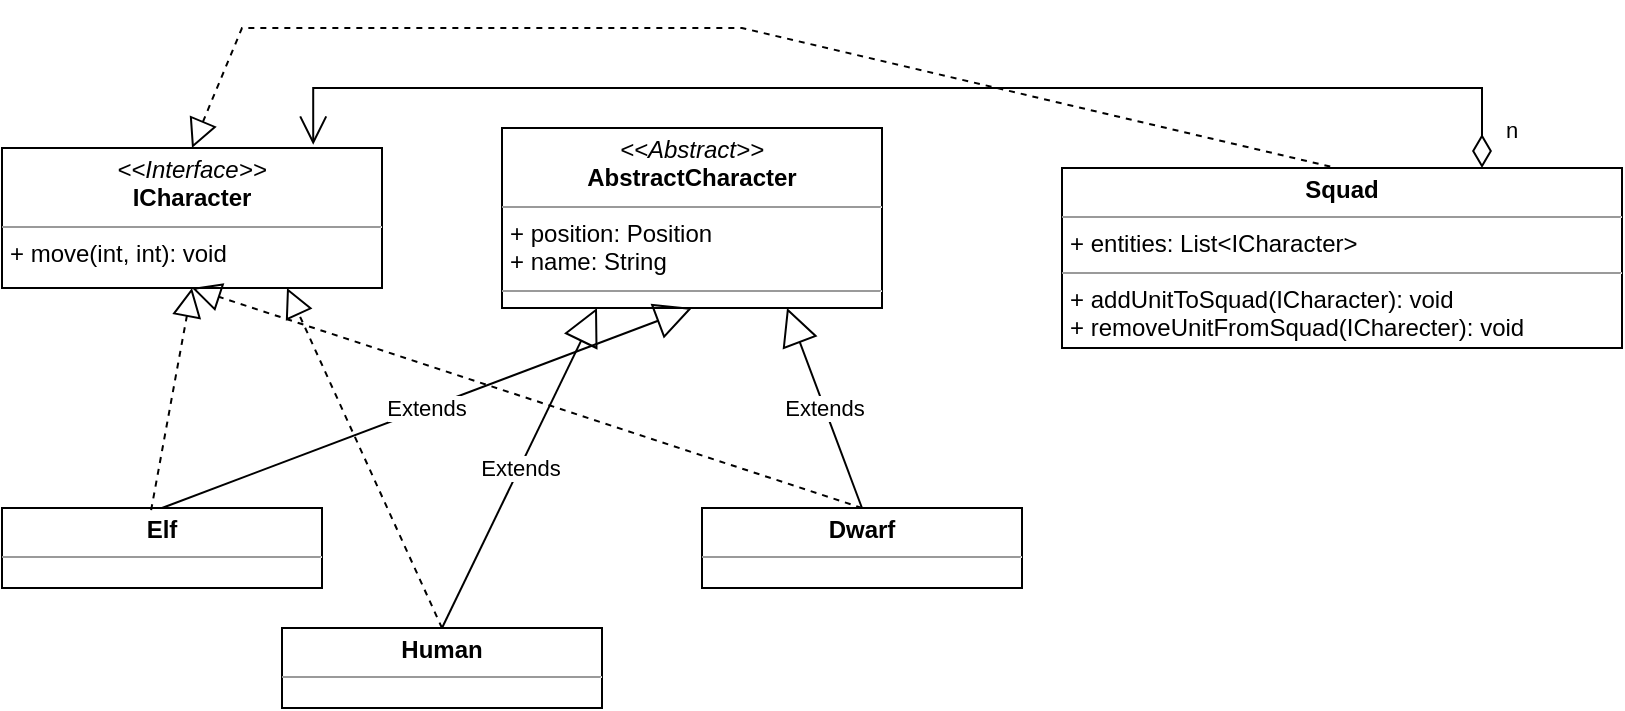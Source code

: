 <mxfile version="17.4.6" type="device"><diagram id="LXK5FKe-rsEvNSLYii0e" name="Page-1"><mxGraphModel dx="1340" dy="1693" grid="1" gridSize="10" guides="1" tooltips="1" connect="1" arrows="1" fold="1" page="1" pageScale="1" pageWidth="850" pageHeight="1100" math="0" shadow="0"><root><mxCell id="0"/><mxCell id="1" parent="0"/><mxCell id="zeoWAQHvsN5HbqbsATs8-1" value="&lt;p style=&quot;margin: 0px ; margin-top: 4px ; text-align: center&quot;&gt;&lt;i&gt;&amp;lt;&amp;lt;Interface&amp;gt;&amp;gt;&lt;/i&gt;&lt;br&gt;&lt;b&gt;ICharacter&lt;/b&gt;&lt;/p&gt;&lt;hr size=&quot;1&quot;&gt;&lt;p style=&quot;margin: 0px ; margin-left: 4px&quot;&gt;+ move(int, int): void&lt;/p&gt;" style="verticalAlign=top;align=left;overflow=fill;fontSize=12;fontFamily=Helvetica;html=1;" vertex="1" parent="1"><mxGeometry x="130" y="30" width="190" height="70" as="geometry"/></mxCell><mxCell id="zeoWAQHvsN5HbqbsATs8-4" value="&lt;p style=&quot;margin: 0px ; margin-top: 4px ; text-align: center&quot;&gt;&lt;i&gt;&amp;lt;&amp;lt;Abstract&amp;gt;&amp;gt;&lt;/i&gt;&lt;br&gt;&lt;b&gt;AbstractCharacter&lt;/b&gt;&lt;/p&gt;&lt;hr size=&quot;1&quot;&gt;&lt;p style=&quot;margin: 0px ; margin-left: 4px&quot;&gt;+ position: Position&lt;/p&gt;&lt;p style=&quot;margin: 0px ; margin-left: 4px&quot;&gt;+ name: String&lt;/p&gt;&lt;hr size=&quot;1&quot;&gt;&lt;p style=&quot;margin: 0px ; margin-left: 4px&quot;&gt;&lt;br&gt;&lt;/p&gt;" style="verticalAlign=top;align=left;overflow=fill;fontSize=12;fontFamily=Helvetica;html=1;" vertex="1" parent="1"><mxGeometry x="380" y="20" width="190" height="90" as="geometry"/></mxCell><mxCell id="zeoWAQHvsN5HbqbsATs8-5" value="&lt;p style=&quot;margin: 0px ; margin-top: 4px ; text-align: center&quot;&gt;&lt;b&gt;Dwarf&lt;/b&gt;&lt;/p&gt;&lt;hr size=&quot;1&quot;&gt;&lt;p style=&quot;margin: 0px ; margin-left: 4px&quot;&gt;&lt;br&gt;&lt;/p&gt;" style="verticalAlign=top;align=left;overflow=fill;fontSize=12;fontFamily=Helvetica;html=1;" vertex="1" parent="1"><mxGeometry x="480" y="210" width="160" height="40" as="geometry"/></mxCell><mxCell id="zeoWAQHvsN5HbqbsATs8-6" value="Extends" style="endArrow=block;endSize=16;endFill=0;html=1;rounded=0;entryX=0.75;entryY=1;entryDx=0;entryDy=0;exitX=0.5;exitY=0;exitDx=0;exitDy=0;" edge="1" parent="1" source="zeoWAQHvsN5HbqbsATs8-5" target="zeoWAQHvsN5HbqbsATs8-4"><mxGeometry width="160" relative="1" as="geometry"><mxPoint x="310" y="160" as="sourcePoint"/><mxPoint x="470" y="160" as="targetPoint"/></mxGeometry></mxCell><mxCell id="zeoWAQHvsN5HbqbsATs8-7" value="" style="endArrow=block;dashed=1;endFill=0;endSize=12;html=1;rounded=0;entryX=0.5;entryY=1;entryDx=0;entryDy=0;exitX=0.5;exitY=0;exitDx=0;exitDy=0;" edge="1" parent="1" source="zeoWAQHvsN5HbqbsATs8-5" target="zeoWAQHvsN5HbqbsATs8-1"><mxGeometry width="160" relative="1" as="geometry"><mxPoint x="310" y="160" as="sourcePoint"/><mxPoint x="470" y="160" as="targetPoint"/></mxGeometry></mxCell><mxCell id="zeoWAQHvsN5HbqbsATs8-8" value="&lt;p style=&quot;margin: 0px ; margin-top: 4px ; text-align: center&quot;&gt;&lt;b&gt;Elf&lt;/b&gt;&lt;/p&gt;&lt;hr size=&quot;1&quot;&gt;&lt;p style=&quot;margin: 0px ; margin-left: 4px&quot;&gt;&lt;br&gt;&lt;/p&gt;" style="verticalAlign=top;align=left;overflow=fill;fontSize=12;fontFamily=Helvetica;html=1;" vertex="1" parent="1"><mxGeometry x="130" y="210" width="160" height="40" as="geometry"/></mxCell><mxCell id="zeoWAQHvsN5HbqbsATs8-9" value="Extends" style="endArrow=block;endSize=16;endFill=0;html=1;rounded=0;entryX=0.5;entryY=1;entryDx=0;entryDy=0;exitX=0.5;exitY=0;exitDx=0;exitDy=0;" edge="1" parent="1" source="zeoWAQHvsN5HbqbsATs8-8" target="zeoWAQHvsN5HbqbsATs8-4"><mxGeometry width="160" relative="1" as="geometry"><mxPoint x="570" y="220" as="sourcePoint"/><mxPoint x="485" y="120" as="targetPoint"/></mxGeometry></mxCell><mxCell id="zeoWAQHvsN5HbqbsATs8-10" value="" style="endArrow=block;dashed=1;endFill=0;endSize=12;html=1;rounded=0;entryX=0.5;entryY=1;entryDx=0;entryDy=0;exitX=0.466;exitY=0.027;exitDx=0;exitDy=0;exitPerimeter=0;" edge="1" parent="1" source="zeoWAQHvsN5HbqbsATs8-8" target="zeoWAQHvsN5HbqbsATs8-1"><mxGeometry width="160" relative="1" as="geometry"><mxPoint x="360" y="210" as="sourcePoint"/><mxPoint x="235" y="110" as="targetPoint"/></mxGeometry></mxCell><mxCell id="zeoWAQHvsN5HbqbsATs8-11" value="&lt;p style=&quot;margin: 0px ; margin-top: 4px ; text-align: center&quot;&gt;&lt;b&gt;Human&lt;/b&gt;&lt;/p&gt;&lt;hr size=&quot;1&quot;&gt;&lt;p style=&quot;margin: 0px ; margin-left: 4px&quot;&gt;&lt;br&gt;&lt;/p&gt;" style="verticalAlign=top;align=left;overflow=fill;fontSize=12;fontFamily=Helvetica;html=1;" vertex="1" parent="1"><mxGeometry x="270" y="270" width="160" height="40" as="geometry"/></mxCell><mxCell id="zeoWAQHvsN5HbqbsATs8-12" value="Extends" style="endArrow=block;endSize=16;endFill=0;html=1;rounded=0;entryX=0.25;entryY=1;entryDx=0;entryDy=0;exitX=0.5;exitY=0;exitDx=0;exitDy=0;" edge="1" parent="1" source="zeoWAQHvsN5HbqbsATs8-11" target="zeoWAQHvsN5HbqbsATs8-4"><mxGeometry width="160" relative="1" as="geometry"><mxPoint x="220.0" y="220" as="sourcePoint"/><mxPoint x="485" y="120" as="targetPoint"/></mxGeometry></mxCell><mxCell id="zeoWAQHvsN5HbqbsATs8-13" value="" style="endArrow=block;dashed=1;endFill=0;endSize=12;html=1;rounded=0;entryX=0.75;entryY=1;entryDx=0;entryDy=0;exitX=0.5;exitY=0;exitDx=0;exitDy=0;" edge="1" parent="1" source="zeoWAQHvsN5HbqbsATs8-11" target="zeoWAQHvsN5HbqbsATs8-1"><mxGeometry width="160" relative="1" as="geometry"><mxPoint x="214.56" y="221.08" as="sourcePoint"/><mxPoint x="235" y="110" as="targetPoint"/></mxGeometry></mxCell><mxCell id="zeoWAQHvsN5HbqbsATs8-14" value="&lt;p style=&quot;margin: 0px ; margin-top: 4px ; text-align: center&quot;&gt;&lt;b&gt;Squad&lt;/b&gt;&lt;/p&gt;&lt;hr size=&quot;1&quot;&gt;&lt;p style=&quot;margin: 0px ; margin-left: 4px&quot;&gt;+ entities: List&amp;lt;ICharacter&amp;gt;&lt;/p&gt;&lt;hr size=&quot;1&quot;&gt;&lt;p style=&quot;margin: 0px ; margin-left: 4px&quot;&gt;+ addUnitToSquad(ICharacter): void&lt;/p&gt;&lt;p style=&quot;margin: 0px ; margin-left: 4px&quot;&gt;+ removeUnitFromSquad(ICharecter): void&lt;/p&gt;" style="verticalAlign=top;align=left;overflow=fill;fontSize=12;fontFamily=Helvetica;html=1;" vertex="1" parent="1"><mxGeometry x="660" y="40" width="280" height="90" as="geometry"/></mxCell><mxCell id="zeoWAQHvsN5HbqbsATs8-16" value="" style="endArrow=block;dashed=1;endFill=0;endSize=12;html=1;rounded=0;entryX=0.5;entryY=0;entryDx=0;entryDy=0;exitX=0.479;exitY=-0.008;exitDx=0;exitDy=0;exitPerimeter=0;" edge="1" parent="1" source="zeoWAQHvsN5HbqbsATs8-14" target="zeoWAQHvsN5HbqbsATs8-1"><mxGeometry width="160" relative="1" as="geometry"><mxPoint x="860" y="-20" as="sourcePoint"/><mxPoint x="300" y="-80" as="targetPoint"/><Array as="points"><mxPoint x="500" y="-30"/><mxPoint x="250" y="-30"/></Array></mxGeometry></mxCell><mxCell id="zeoWAQHvsN5HbqbsATs8-17" value="n" style="endArrow=open;html=1;endSize=12;startArrow=diamondThin;startSize=14;startFill=0;edgeStyle=orthogonalEdgeStyle;align=left;verticalAlign=bottom;rounded=0;entryX=0.819;entryY=-0.024;entryDx=0;entryDy=0;entryPerimeter=0;exitX=0.75;exitY=0;exitDx=0;exitDy=0;" edge="1" parent="1" source="zeoWAQHvsN5HbqbsATs8-14" target="zeoWAQHvsN5HbqbsATs8-1"><mxGeometry x="-0.968" y="-10" relative="1" as="geometry"><mxPoint x="850" y="-10" as="sourcePoint"/><mxPoint x="570" y="110" as="targetPoint"/><Array as="points"><mxPoint x="870"/><mxPoint x="286"/></Array><mxPoint as="offset"/></mxGeometry></mxCell></root></mxGraphModel></diagram></mxfile>